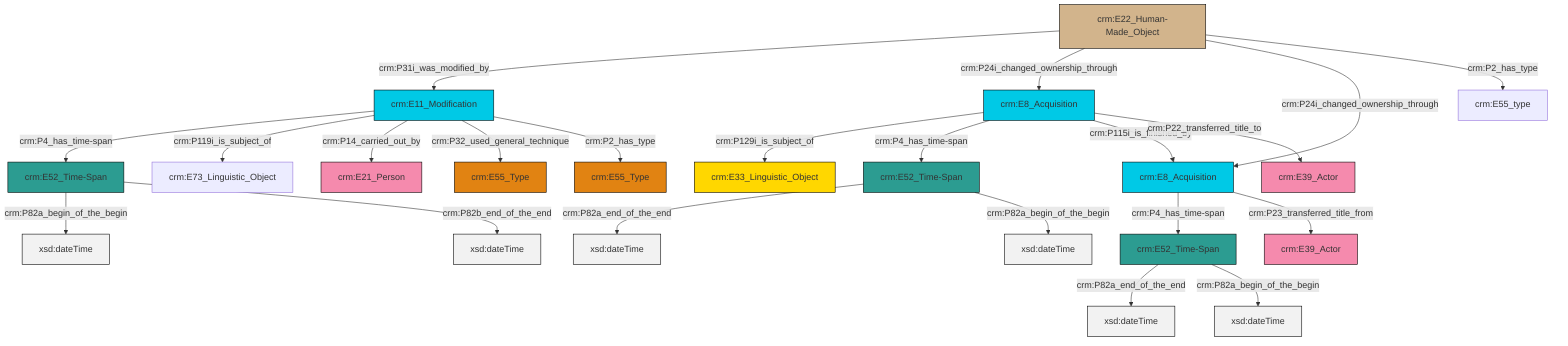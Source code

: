 graph TD
classDef Literal fill:#f2f2f2,stroke:#000000;
classDef CRM_Entity fill:#FFFFFF,stroke:#000000;
classDef Temporal_Entity fill:#00C9E6, stroke:#000000;
classDef Type fill:#E18312, stroke:#000000;
classDef Time-Span fill:#2C9C91, stroke:#000000;
classDef Appellation fill:#FFEB7F, stroke:#000000;
classDef Place fill:#008836, stroke:#000000;
classDef Persistent_Item fill:#B266B2, stroke:#000000;
classDef Conceptual_Object fill:#FFD700, stroke:#000000;
classDef Physical_Thing fill:#D2B48C, stroke:#000000;
classDef Actor fill:#f58aad, stroke:#000000;
classDef PC_Classes fill:#4ce600, stroke:#000000;
classDef Multi fill:#cccccc,stroke:#000000;

0["crm:E52_Time-Span"]:::Time-Span -->|crm:P82a_end_of_the_end| 1[xsd:dateTime]:::Literal
2["crm:E22_Human-Made_Object"]:::Physical_Thing -->|crm:P31i_was_modified_by| 3["crm:E11_Modification"]:::Temporal_Entity
0["crm:E52_Time-Span"]:::Time-Span -->|crm:P82a_begin_of_the_begin| 6[xsd:dateTime]:::Literal
7["crm:E8_Acquisition"]:::Temporal_Entity -->|crm:P4_has_time-span| 0["crm:E52_Time-Span"]:::Time-Span
2["crm:E22_Human-Made_Object"]:::Physical_Thing -->|crm:P24i_changed_ownership_through| 8["crm:E8_Acquisition"]:::Temporal_Entity
3["crm:E11_Modification"]:::Temporal_Entity -->|crm:P4_has_time-span| 13["crm:E52_Time-Span"]:::Time-Span
8["crm:E8_Acquisition"]:::Temporal_Entity -->|crm:P129i_is_subject_of| 16["crm:E33_Linguistic_Object"]:::Conceptual_Object
7["crm:E8_Acquisition"]:::Temporal_Entity -->|crm:P23_transferred_title_from| 11["crm:E39_Actor"]:::Actor
2["crm:E22_Human-Made_Object"]:::Physical_Thing -->|crm:P24i_changed_ownership_through| 7["crm:E8_Acquisition"]:::Temporal_Entity
3["crm:E11_Modification"]:::Temporal_Entity -->|crm:P119i_is_subject_of| 14["crm:E73_Linguistic_Object"]:::Default
8["crm:E8_Acquisition"]:::Temporal_Entity -->|crm:P4_has_time-span| 23["crm:E52_Time-Span"]:::Time-Span
3["crm:E11_Modification"]:::Temporal_Entity -->|crm:P14_carried_out_by| 24["crm:E21_Person"]:::Actor
23["crm:E52_Time-Span"]:::Time-Span -->|crm:P82a_end_of_the_end| 25[xsd:dateTime]:::Literal
13["crm:E52_Time-Span"]:::Time-Span -->|crm:P82a_begin_of_the_begin| 26[xsd:dateTime]:::Literal
8["crm:E8_Acquisition"]:::Temporal_Entity -->|crm:P115i_is_finished_by| 7["crm:E8_Acquisition"]:::Temporal_Entity
23["crm:E52_Time-Span"]:::Time-Span -->|crm:P82a_begin_of_the_begin| 31[xsd:dateTime]:::Literal
13["crm:E52_Time-Span"]:::Time-Span -->|crm:P82b_end_of_the_end| 32[xsd:dateTime]:::Literal
2["crm:E22_Human-Made_Object"]:::Physical_Thing -->|crm:P2_has_type| 4["crm:E55_type"]:::Default
3["crm:E11_Modification"]:::Temporal_Entity -->|crm:P32_used_general_technique| 9["crm:E55_Type"]:::Type
8["crm:E8_Acquisition"]:::Temporal_Entity -->|crm:P22_transferred_title_to| 20["crm:E39_Actor"]:::Actor
3["crm:E11_Modification"]:::Temporal_Entity -->|crm:P2_has_type| 27["crm:E55_Type"]:::Type